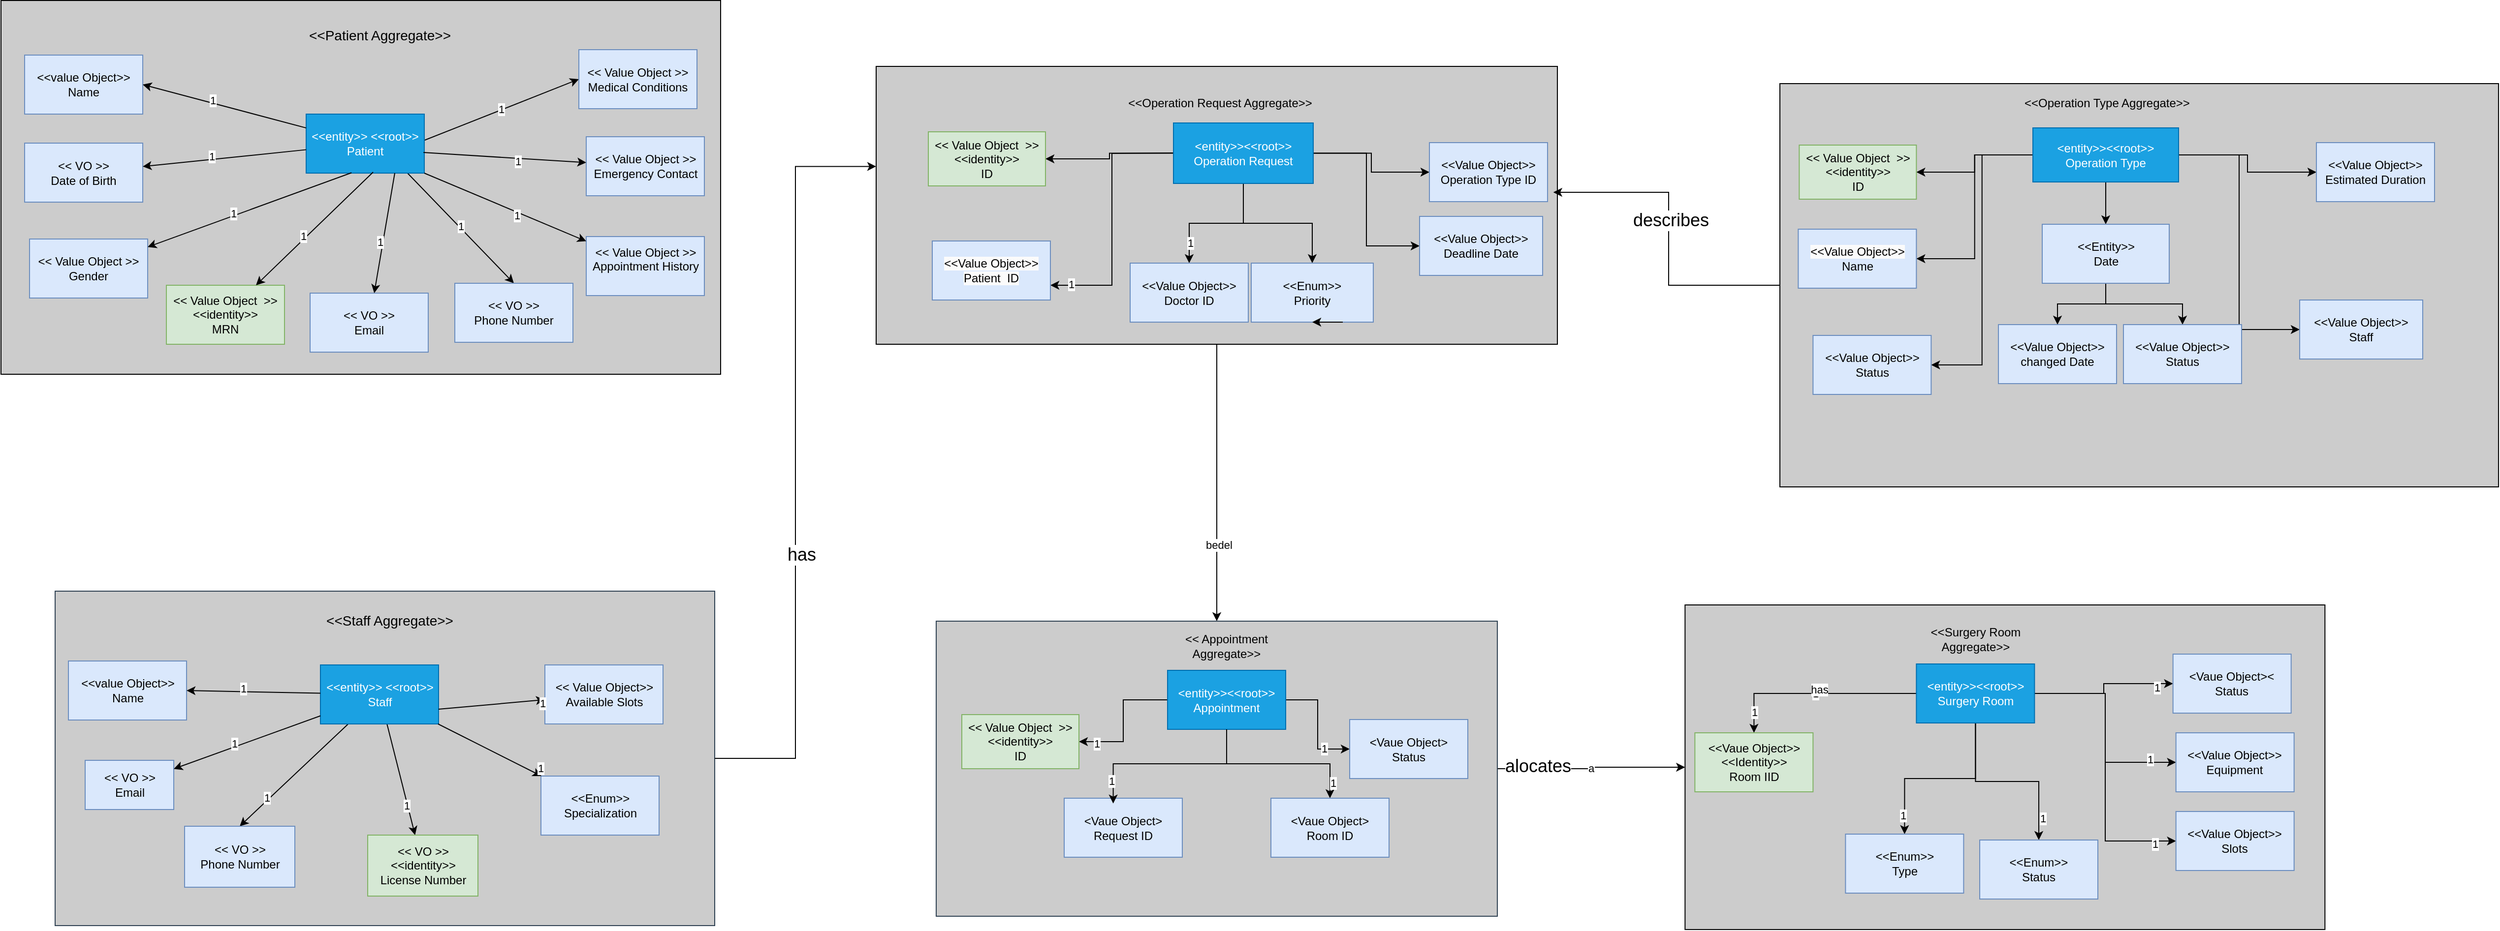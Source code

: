 <mxfile version="24.8.0">
  <diagram name="Página-1" id="xOOwRSGVkReeLcyrMZhF">
    <mxGraphModel dx="3153" dy="1118" grid="0" gridSize="10" guides="1" tooltips="1" connect="1" arrows="1" fold="1" page="0" pageScale="1" pageWidth="827" pageHeight="1169" math="0" shadow="0">
      <root>
        <mxCell id="0" />
        <mxCell id="1" parent="0" />
        <mxCell id="wN8F5GumB-J_dPQ6Fp5H-1" value="" style="rounded=0;whiteSpace=wrap;html=1;fillColor=#CCCCCC;" parent="1" vertex="1">
          <mxGeometry x="-824" y="-12.5" width="731" height="380" as="geometry" />
        </mxCell>
        <mxCell id="wN8F5GumB-J_dPQ6Fp5H-3" value="&lt;font style=&quot;font-size: 14px;&quot;&gt;&amp;lt;&amp;lt;Patient Aggregate&amp;gt;&amp;gt;&lt;/font&gt;" style="text;html=1;align=center;verticalAlign=middle;whiteSpace=wrap;rounded=0;" parent="1" vertex="1">
          <mxGeometry x="-524.5" y="3" width="170" height="40" as="geometry" />
        </mxCell>
        <mxCell id="7uiDFwIzhClPfmELk37a-361" style="edgeStyle=orthogonalEdgeStyle;rounded=0;orthogonalLoop=1;jettySize=auto;html=1;" parent="1" source="wN8F5GumB-J_dPQ6Fp5H-9" target="wN8F5GumB-J_dPQ6Fp5H-25" edge="1">
          <mxGeometry relative="1" as="geometry" />
        </mxCell>
        <mxCell id="7uiDFwIzhClPfmELk37a-362" value="bedel" style="edgeLabel;html=1;align=center;verticalAlign=middle;resizable=0;points=[];" parent="7uiDFwIzhClPfmELk37a-361" vertex="1" connectable="0">
          <mxGeometry x="0.438" y="2" relative="1" as="geometry">
            <mxPoint y="1" as="offset" />
          </mxGeometry>
        </mxCell>
        <mxCell id="wN8F5GumB-J_dPQ6Fp5H-9" value="" style="rounded=0;whiteSpace=wrap;html=1;fillColor=#CCCCCC;" parent="1" vertex="1">
          <mxGeometry x="65" y="54.5" width="692" height="282.5" as="geometry" />
        </mxCell>
        <mxCell id="wN8F5GumB-J_dPQ6Fp5H-10" value="&amp;lt;&amp;lt;Operation Request Aggregate&amp;gt;&amp;gt;" style="text;html=1;align=center;verticalAlign=middle;whiteSpace=wrap;rounded=0;" parent="1" vertex="1">
          <mxGeometry x="272" y="77" width="285" height="30" as="geometry" />
        </mxCell>
        <mxCell id="7uiDFwIzhClPfmELk37a-375" value="a" style="edgeStyle=orthogonalEdgeStyle;rounded=0;orthogonalLoop=1;jettySize=auto;html=1;" parent="1" source="wN8F5GumB-J_dPQ6Fp5H-25" target="7uiDFwIzhClPfmELk37a-207" edge="1">
          <mxGeometry relative="1" as="geometry" />
        </mxCell>
        <mxCell id="7uiDFwIzhClPfmELk37a-376" value="&lt;font style=&quot;font-size: 18px;&quot;&gt;alocates&lt;/font&gt;" style="edgeLabel;html=1;align=center;verticalAlign=middle;resizable=0;points=[];" parent="7uiDFwIzhClPfmELk37a-375" vertex="1" connectable="0">
          <mxGeometry x="-0.56" y="3" relative="1" as="geometry">
            <mxPoint x="-2" as="offset" />
          </mxGeometry>
        </mxCell>
        <mxCell id="wN8F5GumB-J_dPQ6Fp5H-25" value="" style="rounded=0;whiteSpace=wrap;html=1;fillColor=#CCCCCC;fontColor=#ffffff;strokeColor=#314354;" parent="1" vertex="1">
          <mxGeometry x="126" y="618.5" width="570" height="300" as="geometry" />
        </mxCell>
        <mxCell id="wN8F5GumB-J_dPQ6Fp5H-26" value="&amp;lt;&amp;lt; Appointment Aggregate&amp;gt;&amp;gt;" style="text;html=1;align=center;verticalAlign=middle;whiteSpace=wrap;rounded=0;" parent="1" vertex="1">
          <mxGeometry x="346" y="628.5" width="150" height="30" as="geometry" />
        </mxCell>
        <mxCell id="IDjlgX7JRH8aWyAQTHK2-2" style="rounded=0;orthogonalLoop=1;jettySize=auto;html=1;entryX=0;entryY=0.5;entryDx=0;entryDy=0;exitX=1.003;exitY=0.442;exitDx=0;exitDy=0;exitPerimeter=0;" parent="1" source="wN8F5GumB-J_dPQ6Fp5H-30" target="IDjlgX7JRH8aWyAQTHK2-1" edge="1">
          <mxGeometry relative="1" as="geometry" />
        </mxCell>
        <mxCell id="IDjlgX7JRH8aWyAQTHK2-7" value="1" style="edgeLabel;html=1;align=center;verticalAlign=middle;resizable=0;points=[];" parent="IDjlgX7JRH8aWyAQTHK2-2" vertex="1" connectable="0">
          <mxGeometry x="-0.008" y="1" relative="1" as="geometry">
            <mxPoint as="offset" />
          </mxGeometry>
        </mxCell>
        <mxCell id="IDjlgX7JRH8aWyAQTHK2-5" style="rounded=0;orthogonalLoop=1;jettySize=auto;html=1;entryX=0.5;entryY=0;entryDx=0;entryDy=0;exitX=0.846;exitY=0.975;exitDx=0;exitDy=0;exitPerimeter=0;" parent="1" source="wN8F5GumB-J_dPQ6Fp5H-30" target="IDjlgX7JRH8aWyAQTHK2-4" edge="1">
          <mxGeometry relative="1" as="geometry" />
        </mxCell>
        <mxCell id="IDjlgX7JRH8aWyAQTHK2-6" value="1" style="edgeLabel;html=1;align=center;verticalAlign=middle;resizable=0;points=[];" parent="IDjlgX7JRH8aWyAQTHK2-5" vertex="1" connectable="0">
          <mxGeometry x="-0.013" y="1" relative="1" as="geometry">
            <mxPoint as="offset" />
          </mxGeometry>
        </mxCell>
        <mxCell id="wN8F5GumB-J_dPQ6Fp5H-30" value="&amp;lt;&amp;lt;entity&amp;gt;&amp;gt; &amp;lt;&amp;lt;root&amp;gt;&amp;gt;&lt;div&gt;Patient&lt;/div&gt;" style="rounded=0;whiteSpace=wrap;html=1;fillColor=#1ba1e2;fontColor=#ffffff;strokeColor=#006EAF;" parent="1" vertex="1">
          <mxGeometry x="-514" y="103" width="120" height="60" as="geometry" />
        </mxCell>
        <mxCell id="wN8F5GumB-J_dPQ6Fp5H-37" value="&amp;lt;&amp;lt;value Object&amp;gt;&amp;gt;&lt;div&gt;Name&lt;br&gt;&lt;/div&gt;" style="rounded=0;whiteSpace=wrap;html=1;fillColor=#dae8fc;strokeColor=#6c8ebf;" parent="1" vertex="1">
          <mxGeometry x="-800" y="43" width="120" height="60" as="geometry" />
        </mxCell>
        <mxCell id="wN8F5GumB-J_dPQ6Fp5H-42" value="" style="endArrow=classic;html=1;rounded=0;entryX=1;entryY=0.5;entryDx=0;entryDy=0;" parent="1" source="wN8F5GumB-J_dPQ6Fp5H-30" target="wN8F5GumB-J_dPQ6Fp5H-37" edge="1">
          <mxGeometry width="50" height="50" relative="1" as="geometry">
            <mxPoint x="-479.5" y="207.5" as="sourcePoint" />
            <mxPoint x="-544.5" y="212.5" as="targetPoint" />
          </mxGeometry>
        </mxCell>
        <mxCell id="wN8F5GumB-J_dPQ6Fp5H-44" value="&lt;div&gt;1&lt;/div&gt;" style="edgeLabel;html=1;align=center;verticalAlign=middle;resizable=0;points=[];" parent="wN8F5GumB-J_dPQ6Fp5H-42" vertex="1" connectable="0">
          <mxGeometry x="0.158" y="-3" relative="1" as="geometry">
            <mxPoint as="offset" />
          </mxGeometry>
        </mxCell>
        <mxCell id="wN8F5GumB-J_dPQ6Fp5H-48" value="&amp;lt;&amp;lt; VO &amp;gt;&amp;gt;&lt;div&gt;Email&lt;/div&gt;" style="rounded=0;whiteSpace=wrap;html=1;fillColor=#dae8fc;strokeColor=#6c8ebf;" parent="1" vertex="1">
          <mxGeometry x="-510" y="285" width="120" height="60" as="geometry" />
        </mxCell>
        <mxCell id="wN8F5GumB-J_dPQ6Fp5H-49" value="" style="endArrow=classic;html=1;rounded=0;exitX=0.75;exitY=1;exitDx=0;exitDy=0;" parent="1" source="wN8F5GumB-J_dPQ6Fp5H-30" target="wN8F5GumB-J_dPQ6Fp5H-48" edge="1">
          <mxGeometry width="50" height="50" relative="1" as="geometry">
            <mxPoint x="-406.5" y="102.5" as="sourcePoint" />
            <mxPoint x="-364.5" y="202.5" as="targetPoint" />
          </mxGeometry>
        </mxCell>
        <mxCell id="wN8F5GumB-J_dPQ6Fp5H-50" value="1" style="edgeLabel;html=1;align=center;verticalAlign=middle;resizable=0;points=[];" parent="wN8F5GumB-J_dPQ6Fp5H-49" vertex="1" connectable="0">
          <mxGeometry x="0.158" y="-3" relative="1" as="geometry">
            <mxPoint as="offset" />
          </mxGeometry>
        </mxCell>
        <mxCell id="7uiDFwIzhClPfmELk37a-6" value="&amp;lt;&amp;lt; Value Object &amp;nbsp;&amp;gt;&amp;gt;&lt;div&gt;&amp;lt;&amp;lt;identity&amp;gt;&amp;gt;&lt;br&gt;&lt;div&gt;MRN&lt;/div&gt;&lt;/div&gt;" style="rounded=0;whiteSpace=wrap;html=1;fillColor=#d5e8d4;strokeColor=#82b366;" parent="1" vertex="1">
          <mxGeometry x="-656" y="277" width="120" height="60" as="geometry" />
        </mxCell>
        <mxCell id="7uiDFwIzhClPfmELk37a-7" value="" style="endArrow=classic;html=1;rounded=0;" parent="1" target="7uiDFwIzhClPfmELk37a-6" edge="1">
          <mxGeometry width="50" height="50" relative="1" as="geometry">
            <mxPoint x="-446" y="162" as="sourcePoint" />
            <mxPoint x="-237" y="212.5" as="targetPoint" />
          </mxGeometry>
        </mxCell>
        <mxCell id="7uiDFwIzhClPfmELk37a-8" value="1" style="edgeLabel;html=1;align=center;verticalAlign=middle;resizable=0;points=[];" parent="7uiDFwIzhClPfmELk37a-7" vertex="1" connectable="0">
          <mxGeometry x="0.158" y="-3" relative="1" as="geometry">
            <mxPoint as="offset" />
          </mxGeometry>
        </mxCell>
        <mxCell id="7uiDFwIzhClPfmELk37a-9" value="&amp;lt;&amp;lt; Value Object &amp;gt;&amp;gt;&lt;div&gt;Emergency Contact&lt;/div&gt;" style="rounded=0;whiteSpace=wrap;html=1;fillColor=#dae8fc;strokeColor=#6c8ebf;" parent="1" vertex="1">
          <mxGeometry x="-229.5" y="126" width="120" height="60" as="geometry" />
        </mxCell>
        <mxCell id="7uiDFwIzhClPfmELk37a-10" value="" style="endArrow=classic;html=1;rounded=0;exitX=0.993;exitY=0.651;exitDx=0;exitDy=0;exitPerimeter=0;" parent="1" source="wN8F5GumB-J_dPQ6Fp5H-30" target="7uiDFwIzhClPfmELk37a-9" edge="1">
          <mxGeometry width="50" height="50" relative="1" as="geometry">
            <mxPoint x="-163.5" y="112.5" as="sourcePoint" />
            <mxPoint x="-88.5" y="182.5" as="targetPoint" />
          </mxGeometry>
        </mxCell>
        <mxCell id="7uiDFwIzhClPfmELk37a-11" value="1" style="edgeLabel;html=1;align=center;verticalAlign=middle;resizable=0;points=[];" parent="7uiDFwIzhClPfmELk37a-10" vertex="1" connectable="0">
          <mxGeometry x="0.158" y="-3" relative="1" as="geometry">
            <mxPoint as="offset" />
          </mxGeometry>
        </mxCell>
        <mxCell id="7uiDFwIzhClPfmELk37a-13" value="&amp;lt;&amp;lt; Value Object &amp;gt;&amp;gt;&lt;div&gt;Appointment History&lt;/div&gt;&lt;div&gt;&lt;br&gt;&lt;/div&gt;" style="rounded=0;whiteSpace=wrap;html=1;fillColor=#dae8fc;strokeColor=#6c8ebf;" parent="1" vertex="1">
          <mxGeometry x="-229.5" y="227.5" width="120" height="60" as="geometry" />
        </mxCell>
        <mxCell id="7uiDFwIzhClPfmELk37a-14" value="" style="endArrow=classic;html=1;rounded=0;exitX=1;exitY=1;exitDx=0;exitDy=0;" parent="1" source="wN8F5GumB-J_dPQ6Fp5H-30" target="7uiDFwIzhClPfmELk37a-13" edge="1">
          <mxGeometry width="50" height="50" relative="1" as="geometry">
            <mxPoint x="-409.5" y="162.5" as="sourcePoint" />
            <mxPoint x="-334.5" y="232.5" as="targetPoint" />
          </mxGeometry>
        </mxCell>
        <mxCell id="7uiDFwIzhClPfmELk37a-15" value="1" style="edgeLabel;html=1;align=center;verticalAlign=middle;resizable=0;points=[];" parent="7uiDFwIzhClPfmELk37a-14" vertex="1" connectable="0">
          <mxGeometry x="0.158" y="-3" relative="1" as="geometry">
            <mxPoint as="offset" />
          </mxGeometry>
        </mxCell>
        <mxCell id="7uiDFwIzhClPfmELk37a-16" value="&amp;lt;&amp;lt; VO &amp;gt;&amp;gt;&lt;div&gt;Date of Birth&lt;/div&gt;" style="rounded=0;whiteSpace=wrap;html=1;fillColor=#dae8fc;strokeColor=#6c8ebf;" parent="1" vertex="1">
          <mxGeometry x="-800" y="132.5" width="120" height="60" as="geometry" />
        </mxCell>
        <mxCell id="7uiDFwIzhClPfmELk37a-17" value="" style="endArrow=classic;html=1;rounded=0;" parent="1" source="wN8F5GumB-J_dPQ6Fp5H-30" target="7uiDFwIzhClPfmELk37a-16" edge="1">
          <mxGeometry width="50" height="50" relative="1" as="geometry">
            <mxPoint x="-399.5" y="172.5" as="sourcePoint" />
            <mxPoint x="-324.5" y="242.5" as="targetPoint" />
          </mxGeometry>
        </mxCell>
        <mxCell id="7uiDFwIzhClPfmELk37a-18" value="&lt;div&gt;1&lt;/div&gt;" style="edgeLabel;html=1;align=center;verticalAlign=middle;resizable=0;points=[];" parent="7uiDFwIzhClPfmELk37a-17" vertex="1" connectable="0">
          <mxGeometry x="0.158" y="-3" relative="1" as="geometry">
            <mxPoint as="offset" />
          </mxGeometry>
        </mxCell>
        <mxCell id="7uiDFwIzhClPfmELk37a-19" value="&amp;lt;&amp;lt; Value Object &amp;gt;&amp;gt;&lt;div&gt;Gender&lt;/div&gt;" style="rounded=0;whiteSpace=wrap;html=1;fillColor=#dae8fc;strokeColor=#6c8ebf;" parent="1" vertex="1">
          <mxGeometry x="-795" y="230" width="120" height="60" as="geometry" />
        </mxCell>
        <mxCell id="7uiDFwIzhClPfmELk37a-20" value="" style="endArrow=classic;html=1;rounded=0;exitX=0.384;exitY=0.994;exitDx=0;exitDy=0;exitPerimeter=0;" parent="1" source="wN8F5GumB-J_dPQ6Fp5H-30" target="7uiDFwIzhClPfmELk37a-19" edge="1">
          <mxGeometry width="50" height="50" relative="1" as="geometry">
            <mxPoint x="-389.5" y="182.5" as="sourcePoint" />
            <mxPoint x="-314.5" y="252.5" as="targetPoint" />
          </mxGeometry>
        </mxCell>
        <mxCell id="7uiDFwIzhClPfmELk37a-21" value="1" style="edgeLabel;html=1;align=center;verticalAlign=middle;resizable=0;points=[];" parent="7uiDFwIzhClPfmELk37a-20" vertex="1" connectable="0">
          <mxGeometry x="0.158" y="-3" relative="1" as="geometry">
            <mxPoint as="offset" />
          </mxGeometry>
        </mxCell>
        <mxCell id="7uiDFwIzhClPfmELk37a-151" value="" style="rounded=0;whiteSpace=wrap;html=1;fillColor=#CCCCCC;fontColor=#ffffff;strokeColor=#314354;" parent="1" vertex="1">
          <mxGeometry x="-769" y="588" width="670" height="340" as="geometry" />
        </mxCell>
        <mxCell id="7uiDFwIzhClPfmELk37a-152" value="&lt;font style=&quot;font-size: 14px;&quot;&gt;&amp;lt;&amp;lt;Staff Aggregate&amp;gt;&amp;gt;&lt;/font&gt;" style="text;html=1;align=center;verticalAlign=middle;whiteSpace=wrap;rounded=0;" parent="1" vertex="1">
          <mxGeometry x="-514" y="598" width="170" height="40" as="geometry" />
        </mxCell>
        <mxCell id="IDjlgX7JRH8aWyAQTHK2-10" style="rounded=0;orthogonalLoop=1;jettySize=auto;html=1;entryX=0.5;entryY=0;entryDx=0;entryDy=0;" parent="1" source="7uiDFwIzhClPfmELk37a-153" target="IDjlgX7JRH8aWyAQTHK2-9" edge="1">
          <mxGeometry relative="1" as="geometry" />
        </mxCell>
        <mxCell id="IDjlgX7JRH8aWyAQTHK2-13" value="1" style="edgeLabel;html=1;align=center;verticalAlign=middle;resizable=0;points=[];" parent="IDjlgX7JRH8aWyAQTHK2-10" vertex="1" connectable="0">
          <mxGeometry x="-0.189" y="1" relative="1" as="geometry">
            <mxPoint x="-39" y="32" as="offset" />
          </mxGeometry>
        </mxCell>
        <mxCell id="IDjlgX7JRH8aWyAQTHK2-15" style="rounded=0;orthogonalLoop=1;jettySize=auto;html=1;" parent="1" source="7uiDFwIzhClPfmELk37a-153" target="IDjlgX7JRH8aWyAQTHK2-11" edge="1">
          <mxGeometry relative="1" as="geometry" />
        </mxCell>
        <mxCell id="IDjlgX7JRH8aWyAQTHK2-16" value="1" style="edgeLabel;html=1;align=center;verticalAlign=middle;resizable=0;points=[];" parent="IDjlgX7JRH8aWyAQTHK2-15" vertex="1" connectable="0">
          <mxGeometry x="-0.122" y="-1" relative="1" as="geometry">
            <mxPoint x="8" y="33" as="offset" />
          </mxGeometry>
        </mxCell>
        <mxCell id="7uiDFwIzhClPfmELk37a-153" value="&amp;lt;&amp;lt;entity&amp;gt;&amp;gt; &amp;lt;&amp;lt;root&amp;gt;&amp;gt;&lt;div&gt;Staff&lt;/div&gt;" style="rounded=0;whiteSpace=wrap;html=1;fillColor=#1ba1e2;fontColor=#ffffff;strokeColor=#006EAF;" parent="1" vertex="1">
          <mxGeometry x="-499.5" y="663" width="120" height="60" as="geometry" />
        </mxCell>
        <mxCell id="7uiDFwIzhClPfmELk37a-156" value="&amp;lt;&amp;lt;value Object&amp;gt;&amp;gt;&lt;div&gt;Name&lt;/div&gt;" style="rounded=0;whiteSpace=wrap;html=1;fillColor=#dae8fc;strokeColor=#6c8ebf;" parent="1" vertex="1">
          <mxGeometry x="-755.5" y="659" width="120" height="60" as="geometry" />
        </mxCell>
        <mxCell id="7uiDFwIzhClPfmELk37a-160" value="" style="endArrow=classic;html=1;rounded=0;entryX=1;entryY=0.5;entryDx=0;entryDy=0;" parent="1" source="7uiDFwIzhClPfmELk37a-153" target="7uiDFwIzhClPfmELk37a-156" edge="1">
          <mxGeometry width="50" height="50" relative="1" as="geometry">
            <mxPoint x="-524" y="818" as="sourcePoint" />
            <mxPoint x="-589" y="823" as="targetPoint" />
          </mxGeometry>
        </mxCell>
        <mxCell id="7uiDFwIzhClPfmELk37a-161" value="1" style="edgeLabel;html=1;align=center;verticalAlign=middle;resizable=0;points=[];" parent="7uiDFwIzhClPfmELk37a-160" vertex="1" connectable="0">
          <mxGeometry x="0.158" y="-3" relative="1" as="geometry">
            <mxPoint as="offset" />
          </mxGeometry>
        </mxCell>
        <mxCell id="7uiDFwIzhClPfmELk37a-169" value="&amp;lt;&amp;lt; Value Object&amp;gt;&amp;gt;&lt;div&gt;Available Slots&lt;/div&gt;" style="rounded=0;whiteSpace=wrap;html=1;fillColor=#dae8fc;strokeColor=#6c8ebf;" parent="1" vertex="1">
          <mxGeometry x="-271.5" y="663" width="120" height="60" as="geometry" />
        </mxCell>
        <mxCell id="7uiDFwIzhClPfmELk37a-170" value="" style="endArrow=classic;html=1;rounded=0;exitX=1;exitY=0.75;exitDx=0;exitDy=0;" parent="1" source="7uiDFwIzhClPfmELk37a-153" target="7uiDFwIzhClPfmELk37a-169" edge="1">
          <mxGeometry width="50" height="50" relative="1" as="geometry">
            <mxPoint x="-208" y="723" as="sourcePoint" />
            <mxPoint x="-133" y="793" as="targetPoint" />
          </mxGeometry>
        </mxCell>
        <mxCell id="7uiDFwIzhClPfmELk37a-171" value="1" style="edgeLabel;html=1;align=center;verticalAlign=middle;resizable=0;points=[];" parent="7uiDFwIzhClPfmELk37a-170" vertex="1" connectable="0">
          <mxGeometry x="0.158" y="-3" relative="1" as="geometry">
            <mxPoint x="42" y="-4" as="offset" />
          </mxGeometry>
        </mxCell>
        <mxCell id="7uiDFwIzhClPfmELk37a-175" value="&amp;lt;&amp;lt;Enum&amp;gt;&amp;gt;&lt;div&gt;Specialization&lt;/div&gt;" style="rounded=0;whiteSpace=wrap;html=1;fillColor=#dae8fc;strokeColor=#6c8ebf;" parent="1" vertex="1">
          <mxGeometry x="-275.5" y="776" width="120" height="60" as="geometry" />
        </mxCell>
        <mxCell id="7uiDFwIzhClPfmELk37a-176" value="" style="endArrow=classic;html=1;rounded=0;" parent="1" source="7uiDFwIzhClPfmELk37a-153" target="7uiDFwIzhClPfmELk37a-175" edge="1">
          <mxGeometry width="50" height="50" relative="1" as="geometry">
            <mxPoint x="-444" y="783" as="sourcePoint" />
            <mxPoint x="-369" y="853" as="targetPoint" />
          </mxGeometry>
        </mxCell>
        <mxCell id="7uiDFwIzhClPfmELk37a-177" value="1" style="edgeLabel;html=1;align=center;verticalAlign=middle;resizable=0;points=[];" parent="7uiDFwIzhClPfmELk37a-176" vertex="1" connectable="0">
          <mxGeometry x="0.158" y="-3" relative="1" as="geometry">
            <mxPoint x="44" y="11" as="offset" />
          </mxGeometry>
        </mxCell>
        <mxCell id="7uiDFwIzhClPfmELk37a-183" value="&amp;lt;&amp;lt; VO &amp;gt;&amp;gt;&lt;div&gt;Email&lt;/div&gt;" style="rounded=0;whiteSpace=wrap;html=1;fillColor=#dae8fc;strokeColor=#6c8ebf;" parent="1" vertex="1">
          <mxGeometry x="-738.5" y="760" width="90" height="50" as="geometry" />
        </mxCell>
        <mxCell id="7uiDFwIzhClPfmELk37a-184" value="" style="endArrow=classic;html=1;rounded=0;" parent="1" source="7uiDFwIzhClPfmELk37a-153" target="7uiDFwIzhClPfmELk37a-183" edge="1">
          <mxGeometry width="50" height="50" relative="1" as="geometry">
            <mxPoint x="-474" y="753" as="sourcePoint" />
            <mxPoint x="-454" y="823" as="targetPoint" />
          </mxGeometry>
        </mxCell>
        <mxCell id="7uiDFwIzhClPfmELk37a-185" value="&lt;div&gt;1&lt;/div&gt;" style="edgeLabel;html=1;align=center;verticalAlign=middle;resizable=0;points=[];" parent="7uiDFwIzhClPfmELk37a-184" vertex="1" connectable="0">
          <mxGeometry x="0.158" y="-3" relative="1" as="geometry">
            <mxPoint as="offset" />
          </mxGeometry>
        </mxCell>
        <mxCell id="7uiDFwIzhClPfmELk37a-195" value="" style="edgeStyle=orthogonalEdgeStyle;rounded=0;orthogonalLoop=1;jettySize=auto;html=1;" parent="1" source="7uiDFwIzhClPfmELk37a-193" target="5ROws5O89DFeycfOBksJ-9" edge="1">
          <mxGeometry relative="1" as="geometry">
            <mxPoint x="256.0" y="748.447" as="targetPoint" />
          </mxGeometry>
        </mxCell>
        <mxCell id="5ROws5O89DFeycfOBksJ-4" value="1" style="edgeLabel;html=1;align=center;verticalAlign=middle;resizable=0;points=[];" vertex="1" connectable="0" parent="7uiDFwIzhClPfmELk37a-195">
          <mxGeometry x="0.729" y="2" relative="1" as="geometry">
            <mxPoint as="offset" />
          </mxGeometry>
        </mxCell>
        <mxCell id="7uiDFwIzhClPfmELk37a-199" value="" style="edgeStyle=orthogonalEdgeStyle;rounded=0;orthogonalLoop=1;jettySize=auto;html=1;" parent="1" source="7uiDFwIzhClPfmELk37a-193" target="7uiDFwIzhClPfmELk37a-201" edge="1">
          <mxGeometry relative="1" as="geometry" />
        </mxCell>
        <mxCell id="5ROws5O89DFeycfOBksJ-5" value="1" style="edgeLabel;html=1;align=center;verticalAlign=middle;resizable=0;points=[];" vertex="1" connectable="0" parent="7uiDFwIzhClPfmELk37a-199">
          <mxGeometry x="0.817" y="3" relative="1" as="geometry">
            <mxPoint as="offset" />
          </mxGeometry>
        </mxCell>
        <mxCell id="7uiDFwIzhClPfmELk37a-204" value="" style="edgeStyle=orthogonalEdgeStyle;rounded=0;orthogonalLoop=1;jettySize=auto;html=1;" parent="1" source="7uiDFwIzhClPfmELk37a-193" target="7uiDFwIzhClPfmELk37a-203" edge="1">
          <mxGeometry x="0.009" relative="1" as="geometry">
            <mxPoint as="offset" />
          </mxGeometry>
        </mxCell>
        <mxCell id="5ROws5O89DFeycfOBksJ-6" value="1" style="edgeLabel;html=1;align=center;verticalAlign=middle;resizable=0;points=[];" vertex="1" connectable="0" parent="7uiDFwIzhClPfmELk37a-204">
          <mxGeometry x="0.548" y="1" relative="1" as="geometry">
            <mxPoint as="offset" />
          </mxGeometry>
        </mxCell>
        <mxCell id="7uiDFwIzhClPfmELk37a-193" value="&amp;lt;entity&amp;gt;&amp;gt;&amp;lt;&amp;lt;root&amp;gt;&amp;gt;&lt;div&gt;Appointment&lt;/div&gt;" style="rounded=0;whiteSpace=wrap;html=1;fillColor=#1ba1e2;fontColor=#ffffff;strokeColor=#006EAF;" parent="1" vertex="1">
          <mxGeometry x="361" y="668.5" width="120" height="60" as="geometry" />
        </mxCell>
        <mxCell id="7uiDFwIzhClPfmELk37a-198" value="&amp;lt;Vaue Object&amp;gt;&lt;div&gt;Request ID&lt;/div&gt;" style="rounded=0;whiteSpace=wrap;html=1;fillColor=#dae8fc;strokeColor=#6c8ebf;" parent="1" vertex="1">
          <mxGeometry x="256" y="798.5" width="120" height="60" as="geometry" />
        </mxCell>
        <mxCell id="7uiDFwIzhClPfmELk37a-201" value="&amp;lt;Vaue Object&amp;gt;&lt;div&gt;Room ID&lt;/div&gt;" style="rounded=0;whiteSpace=wrap;html=1;fillColor=#dae8fc;strokeColor=#6c8ebf;" parent="1" vertex="1">
          <mxGeometry x="466" y="798.5" width="120" height="60" as="geometry" />
        </mxCell>
        <mxCell id="7uiDFwIzhClPfmELk37a-202" value="" style="edgeStyle=orthogonalEdgeStyle;rounded=0;orthogonalLoop=1;jettySize=auto;html=1;entryX=0.415;entryY=0.09;entryDx=0;entryDy=0;entryPerimeter=0;" parent="1" source="7uiDFwIzhClPfmELk37a-193" target="7uiDFwIzhClPfmELk37a-198" edge="1">
          <mxGeometry relative="1" as="geometry">
            <mxPoint x="416" y="738.5" as="sourcePoint" />
            <mxPoint x="506" y="808.5" as="targetPoint" />
          </mxGeometry>
        </mxCell>
        <mxCell id="5ROws5O89DFeycfOBksJ-3" value="1" style="edgeLabel;html=1;align=center;verticalAlign=middle;resizable=0;points=[];" vertex="1" connectable="0" parent="7uiDFwIzhClPfmELk37a-202">
          <mxGeometry x="0.754" y="-2" relative="1" as="geometry">
            <mxPoint as="offset" />
          </mxGeometry>
        </mxCell>
        <mxCell id="7uiDFwIzhClPfmELk37a-203" value="&amp;lt;Vaue Object&amp;gt;&lt;br&gt;&lt;div&gt;Status&lt;/div&gt;" style="whiteSpace=wrap;html=1;rounded=0;fillColor=#dae8fc;strokeColor=#6c8ebf;" parent="1" vertex="1">
          <mxGeometry x="546" y="718.5" width="120" height="60" as="geometry" />
        </mxCell>
        <mxCell id="7uiDFwIzhClPfmELk37a-207" value="" style="rounded=0;whiteSpace=wrap;html=1;fillColor=#CCCCCC;" parent="1" vertex="1">
          <mxGeometry x="886.67" y="602" width="650" height="330" as="geometry" />
        </mxCell>
        <mxCell id="7uiDFwIzhClPfmELk37a-208" value="&amp;lt;&amp;lt;Surgery Room Aggregate&amp;gt;&amp;gt;" style="text;html=1;align=center;verticalAlign=middle;whiteSpace=wrap;rounded=0;" parent="1" vertex="1">
          <mxGeometry x="1106.67" y="622" width="150" height="30" as="geometry" />
        </mxCell>
        <mxCell id="7uiDFwIzhClPfmELk37a-209" value="1" style="edgeStyle=orthogonalEdgeStyle;rounded=0;orthogonalLoop=1;jettySize=auto;html=1;" parent="1" source="7uiDFwIzhClPfmELk37a-213" target="7uiDFwIzhClPfmELk37a-214" edge="1">
          <mxGeometry relative="1" as="geometry" />
        </mxCell>
        <mxCell id="7uiDFwIzhClPfmELk37a-210" value="has" style="edgeLabel;html=1;align=center;verticalAlign=middle;resizable=0;points=[];" parent="7uiDFwIzhClPfmELk37a-209" vertex="1" connectable="0">
          <mxGeometry x="-0.041" y="-4" relative="1" as="geometry">
            <mxPoint as="offset" />
          </mxGeometry>
        </mxCell>
        <mxCell id="5ROws5O89DFeycfOBksJ-32" value="1" style="edgeLabel;html=1;align=center;verticalAlign=middle;resizable=0;points=[];" vertex="1" connectable="0" parent="7uiDFwIzhClPfmELk37a-209">
          <mxGeometry x="0.793" relative="1" as="geometry">
            <mxPoint as="offset" />
          </mxGeometry>
        </mxCell>
        <mxCell id="5ROws5O89DFeycfOBksJ-17" style="edgeStyle=orthogonalEdgeStyle;rounded=0;orthogonalLoop=1;jettySize=auto;html=1;entryX=0;entryY=0.5;entryDx=0;entryDy=0;" edge="1" parent="1" source="7uiDFwIzhClPfmELk37a-213" target="7uiDFwIzhClPfmELk37a-232">
          <mxGeometry relative="1" as="geometry" />
        </mxCell>
        <mxCell id="5ROws5O89DFeycfOBksJ-27" value="1" style="edgeLabel;html=1;align=center;verticalAlign=middle;resizable=0;points=[];" vertex="1" connectable="0" parent="5ROws5O89DFeycfOBksJ-17">
          <mxGeometry x="0.755" y="3" relative="1" as="geometry">
            <mxPoint as="offset" />
          </mxGeometry>
        </mxCell>
        <mxCell id="5ROws5O89DFeycfOBksJ-18" style="edgeStyle=orthogonalEdgeStyle;rounded=0;orthogonalLoop=1;jettySize=auto;html=1;entryX=0;entryY=0.5;entryDx=0;entryDy=0;" edge="1" parent="1" source="7uiDFwIzhClPfmELk37a-213" target="7uiDFwIzhClPfmELk37a-236">
          <mxGeometry relative="1" as="geometry" />
        </mxCell>
        <mxCell id="5ROws5O89DFeycfOBksJ-31" value="1" style="edgeLabel;html=1;align=center;verticalAlign=middle;resizable=0;points=[];" vertex="1" connectable="0" parent="5ROws5O89DFeycfOBksJ-18">
          <mxGeometry x="0.854" y="-3" relative="1" as="geometry">
            <mxPoint as="offset" />
          </mxGeometry>
        </mxCell>
        <mxCell id="5ROws5O89DFeycfOBksJ-19" style="edgeStyle=orthogonalEdgeStyle;rounded=0;orthogonalLoop=1;jettySize=auto;html=1;" edge="1" parent="1" source="7uiDFwIzhClPfmELk37a-213" target="7uiDFwIzhClPfmELk37a-216">
          <mxGeometry relative="1" as="geometry" />
        </mxCell>
        <mxCell id="5ROws5O89DFeycfOBksJ-26" value="1" style="edgeLabel;html=1;align=center;verticalAlign=middle;resizable=0;points=[];" vertex="1" connectable="0" parent="5ROws5O89DFeycfOBksJ-19">
          <mxGeometry x="0.764" y="4" relative="1" as="geometry">
            <mxPoint as="offset" />
          </mxGeometry>
        </mxCell>
        <mxCell id="5ROws5O89DFeycfOBksJ-20" style="edgeStyle=orthogonalEdgeStyle;rounded=0;orthogonalLoop=1;jettySize=auto;html=1;entryX=0.5;entryY=0;entryDx=0;entryDy=0;" edge="1" parent="1" source="7uiDFwIzhClPfmELk37a-213" target="7uiDFwIzhClPfmELk37a-215">
          <mxGeometry relative="1" as="geometry" />
        </mxCell>
        <mxCell id="5ROws5O89DFeycfOBksJ-25" value="1" style="edgeLabel;html=1;align=center;verticalAlign=middle;resizable=0;points=[];" vertex="1" connectable="0" parent="5ROws5O89DFeycfOBksJ-20">
          <mxGeometry x="0.789" y="-2" relative="1" as="geometry">
            <mxPoint as="offset" />
          </mxGeometry>
        </mxCell>
        <mxCell id="5ROws5O89DFeycfOBksJ-29" style="edgeStyle=orthogonalEdgeStyle;rounded=0;orthogonalLoop=1;jettySize=auto;html=1;" edge="1" parent="1" source="7uiDFwIzhClPfmELk37a-213" target="7uiDFwIzhClPfmELk37a-218">
          <mxGeometry relative="1" as="geometry" />
        </mxCell>
        <mxCell id="5ROws5O89DFeycfOBksJ-30" value="1" style="edgeLabel;html=1;align=center;verticalAlign=middle;resizable=0;points=[];" vertex="1" connectable="0" parent="5ROws5O89DFeycfOBksJ-29">
          <mxGeometry x="0.786" y="-4" relative="1" as="geometry">
            <mxPoint as="offset" />
          </mxGeometry>
        </mxCell>
        <mxCell id="7uiDFwIzhClPfmELk37a-213" value="&amp;lt;entity&amp;gt;&amp;gt;&amp;lt;&amp;lt;root&amp;gt;&amp;gt;&lt;div&gt;Surgery Room&lt;/div&gt;" style="rounded=0;whiteSpace=wrap;html=1;fillColor=#1ba1e2;fontColor=#ffffff;strokeColor=#006EAF;" parent="1" vertex="1">
          <mxGeometry x="1121.67" y="662" width="120" height="60" as="geometry" />
        </mxCell>
        <mxCell id="7uiDFwIzhClPfmELk37a-214" value="&amp;lt;&amp;lt;Vaue Object&amp;gt;&amp;gt;&lt;div&gt;&amp;lt;&amp;lt;Identity&amp;gt;&amp;gt;&lt;br&gt;&lt;div&gt;Room IID&lt;/div&gt;&lt;/div&gt;" style="rounded=0;whiteSpace=wrap;html=1;fillColor=#d5e8d4;strokeColor=#82b366;" parent="1" vertex="1">
          <mxGeometry x="896.67" y="732" width="120" height="60" as="geometry" />
        </mxCell>
        <mxCell id="7uiDFwIzhClPfmELk37a-215" value="&amp;lt;&amp;lt;E&lt;span style=&quot;white-space: pre;&quot;&gt;num&lt;/span&gt;&amp;gt;&amp;gt;&lt;div&gt;Type&lt;/div&gt;" style="rounded=0;whiteSpace=wrap;html=1;fillColor=#dae8fc;strokeColor=#6c8ebf;" parent="1" vertex="1">
          <mxGeometry x="1049.67" y="835" width="120" height="60" as="geometry" />
        </mxCell>
        <mxCell id="7uiDFwIzhClPfmELk37a-216" value="&amp;lt;&amp;lt;Enum&amp;gt;&amp;gt;&lt;div&gt;Status&lt;/div&gt;" style="rounded=0;whiteSpace=wrap;html=1;fillColor=#dae8fc;strokeColor=#6c8ebf;" parent="1" vertex="1">
          <mxGeometry x="1186" y="841" width="120" height="60" as="geometry" />
        </mxCell>
        <mxCell id="7uiDFwIzhClPfmELk37a-218" value="&amp;lt;Vaue Object&amp;gt;&amp;lt;&lt;br&gt;&lt;div&gt;Status&lt;/div&gt;" style="whiteSpace=wrap;html=1;rounded=0;fillColor=#dae8fc;strokeColor=#6c8ebf;" parent="1" vertex="1">
          <mxGeometry x="1382.34" y="652" width="120" height="60" as="geometry" />
        </mxCell>
        <mxCell id="7uiDFwIzhClPfmELk37a-232" value="&amp;lt;&amp;lt;Value Object&amp;gt;&amp;gt;&lt;div&gt;Equipment&lt;/div&gt;" style="rounded=0;whiteSpace=wrap;html=1;fillColor=#dae8fc;strokeColor=#6c8ebf;" parent="1" vertex="1">
          <mxGeometry x="1385.34" y="732" width="120" height="60" as="geometry" />
        </mxCell>
        <mxCell id="7uiDFwIzhClPfmELk37a-236" value="&amp;lt;&amp;lt;Value Object&amp;gt;&amp;gt;&lt;div&gt;Slots&lt;/div&gt;" style="rounded=0;whiteSpace=wrap;html=1;fillColor=#dae8fc;strokeColor=#6c8ebf;" parent="1" vertex="1">
          <mxGeometry x="1385.34" y="812" width="120" height="60" as="geometry" />
        </mxCell>
        <mxCell id="7uiDFwIzhClPfmELk37a-252" value="" style="edgeStyle=orthogonalEdgeStyle;rounded=0;orthogonalLoop=1;jettySize=auto;html=1;" parent="1" source="7uiDFwIzhClPfmELk37a-249" target="7uiDFwIzhClPfmELk37a-251" edge="1">
          <mxGeometry relative="1" as="geometry" />
        </mxCell>
        <mxCell id="7uiDFwIzhClPfmELk37a-255" value="" style="edgeStyle=orthogonalEdgeStyle;rounded=0;orthogonalLoop=1;jettySize=auto;html=1;" parent="1" source="7uiDFwIzhClPfmELk37a-249" target="7uiDFwIzhClPfmELk37a-254" edge="1">
          <mxGeometry relative="1" as="geometry" />
        </mxCell>
        <mxCell id="5ROws5O89DFeycfOBksJ-7" value="1" style="edgeLabel;html=1;align=center;verticalAlign=middle;resizable=0;points=[];" vertex="1" connectable="0" parent="7uiDFwIzhClPfmELk37a-255">
          <mxGeometry x="0.673" y="1" relative="1" as="geometry">
            <mxPoint y="1" as="offset" />
          </mxGeometry>
        </mxCell>
        <mxCell id="7uiDFwIzhClPfmELk37a-258" value="" style="edgeStyle=orthogonalEdgeStyle;rounded=0;orthogonalLoop=1;jettySize=auto;html=1;" parent="1" source="7uiDFwIzhClPfmELk37a-249" target="5ROws5O89DFeycfOBksJ-43" edge="1">
          <mxGeometry relative="1" as="geometry" />
        </mxCell>
        <mxCell id="7uiDFwIzhClPfmELk37a-264" style="edgeStyle=orthogonalEdgeStyle;rounded=0;orthogonalLoop=1;jettySize=auto;html=1;entryX=1;entryY=0.75;entryDx=0;entryDy=0;" parent="1" target="7uiDFwIzhClPfmELk37a-259" edge="1">
          <mxGeometry relative="1" as="geometry">
            <mxPoint x="367" y="142.5" as="sourcePoint" />
          </mxGeometry>
        </mxCell>
        <mxCell id="5ROws5O89DFeycfOBksJ-8" value="1" style="edgeLabel;html=1;align=center;verticalAlign=middle;resizable=0;points=[];" vertex="1" connectable="0" parent="7uiDFwIzhClPfmELk37a-264">
          <mxGeometry x="0.839" y="-1" relative="1" as="geometry">
            <mxPoint as="offset" />
          </mxGeometry>
        </mxCell>
        <mxCell id="7uiDFwIzhClPfmELk37a-271" style="edgeStyle=orthogonalEdgeStyle;rounded=0;orthogonalLoop=1;jettySize=auto;html=1;" parent="1" source="7uiDFwIzhClPfmELk37a-249" target="7uiDFwIzhClPfmELk37a-266" edge="1">
          <mxGeometry relative="1" as="geometry" />
        </mxCell>
        <mxCell id="7uiDFwIzhClPfmELk37a-275" style="edgeStyle=orthogonalEdgeStyle;rounded=0;orthogonalLoop=1;jettySize=auto;html=1;entryX=0;entryY=0.5;entryDx=0;entryDy=0;" parent="1" source="7uiDFwIzhClPfmELk37a-249" target="7uiDFwIzhClPfmELk37a-265" edge="1">
          <mxGeometry relative="1" as="geometry" />
        </mxCell>
        <mxCell id="7uiDFwIzhClPfmELk37a-249" value="&amp;lt;entity&amp;gt;&amp;gt;&amp;lt;&amp;lt;root&amp;gt;&amp;gt;&lt;div&gt;Operation Request&lt;/div&gt;" style="rounded=0;whiteSpace=wrap;html=1;fillColor=#1ba1e2;strokeColor=#006EAF;fontColor=#ffffff;" parent="1" vertex="1">
          <mxGeometry x="367" y="112" width="142" height="61.5" as="geometry" />
        </mxCell>
        <mxCell id="7uiDFwIzhClPfmELk37a-251" value="&amp;lt;&amp;lt;Value Object&amp;gt;&amp;gt;&lt;div&gt;Operation Type ID&lt;/div&gt;" style="rounded=0;whiteSpace=wrap;html=1;fillColor=#dae8fc;strokeColor=#6c8ebf;" parent="1" vertex="1">
          <mxGeometry x="627" y="132" width="120" height="60" as="geometry" />
        </mxCell>
        <mxCell id="7uiDFwIzhClPfmELk37a-253" style="edgeStyle=orthogonalEdgeStyle;rounded=0;orthogonalLoop=1;jettySize=auto;html=1;exitX=0.5;exitY=1;exitDx=0;exitDy=0;" parent="1" source="7uiDFwIzhClPfmELk37a-249" target="7uiDFwIzhClPfmELk37a-249" edge="1">
          <mxGeometry relative="1" as="geometry" />
        </mxCell>
        <mxCell id="7uiDFwIzhClPfmELk37a-254" value="&amp;lt;&amp;lt;Value Object&amp;gt;&amp;gt;&lt;div&gt;Doctor ID&lt;/div&gt;" style="rounded=0;whiteSpace=wrap;html=1;fillColor=#dae8fc;strokeColor=#6c8ebf;" parent="1" vertex="1">
          <mxGeometry x="323" y="254.5" width="120" height="60" as="geometry" />
        </mxCell>
        <mxCell id="7uiDFwIzhClPfmELk37a-259" value="&lt;span style=&quot;caret-color: rgb(0, 0, 0); color: rgb(0, 0, 0); font-family: Helvetica; font-size: 12px; font-style: normal; font-variant-caps: normal; font-weight: 400; letter-spacing: normal; orphans: auto; text-align: center; text-indent: 0px; text-transform: none; white-space: normal; widows: auto; word-spacing: 0px; -webkit-text-stroke-width: 0px; background-color: rgb(251, 251, 251); text-decoration: none; display: inline !important; float: none;&quot;&gt;&amp;lt;&amp;lt;Value Object&amp;gt;&amp;gt;&lt;/span&gt;&lt;br class=&quot;Apple-interchange-newline&quot;&gt;&lt;div&gt;&lt;span style=&quot;caret-color: rgb(0, 0, 0); color: rgb(0, 0, 0); font-family: Helvetica; font-size: 12px; font-style: normal; font-variant-caps: normal; font-weight: 400; letter-spacing: normal; orphans: auto; text-align: center; text-indent: 0px; text-transform: none; white-space: normal; widows: auto; word-spacing: 0px; -webkit-text-stroke-width: 0px; background-color: rgb(251, 251, 251); text-decoration: none; display: inline !important; float: none;&quot;&gt;Patient &amp;nbsp;ID&lt;/span&gt;&lt;/div&gt;" style="rounded=0;whiteSpace=wrap;html=1;fillColor=#dae8fc;strokeColor=#6c8ebf;" parent="1" vertex="1">
          <mxGeometry x="122" y="232" width="120" height="60" as="geometry" />
        </mxCell>
        <mxCell id="7uiDFwIzhClPfmELk37a-265" value="&amp;lt;&amp;lt;Value Object&amp;gt;&amp;gt;&lt;div&gt;Deadline Date&lt;/div&gt;" style="rounded=0;whiteSpace=wrap;html=1;fillColor=#dae8fc;strokeColor=#6c8ebf;" parent="1" vertex="1">
          <mxGeometry x="617" y="207" width="125" height="60" as="geometry" />
        </mxCell>
        <mxCell id="7uiDFwIzhClPfmELk37a-266" value="&amp;lt;&amp;lt;Enum&amp;gt;&amp;gt;&lt;div&gt;Priority&lt;/div&gt;" style="rounded=0;whiteSpace=wrap;html=1;fillColor=#dae8fc;strokeColor=#6c8ebf;" parent="1" vertex="1">
          <mxGeometry x="446" y="254.5" width="124" height="60" as="geometry" />
        </mxCell>
        <mxCell id="7uiDFwIzhClPfmELk37a-269" style="edgeStyle=orthogonalEdgeStyle;rounded=0;orthogonalLoop=1;jettySize=auto;html=1;exitX=0.75;exitY=1;exitDx=0;exitDy=0;entryX=0.5;entryY=1;entryDx=0;entryDy=0;" parent="1" source="7uiDFwIzhClPfmELk37a-266" target="7uiDFwIzhClPfmELk37a-266" edge="1">
          <mxGeometry relative="1" as="geometry" />
        </mxCell>
        <mxCell id="7uiDFwIzhClPfmELk37a-330" value="" style="rounded=0;whiteSpace=wrap;html=1;fillColor=#CCCCCC;" parent="1" vertex="1">
          <mxGeometry x="983.0" y="72" width="730" height="410" as="geometry" />
        </mxCell>
        <mxCell id="7uiDFwIzhClPfmELk37a-331" value="&amp;lt;&amp;lt;Operation Type Aggregate&amp;gt;&amp;gt;" style="text;html=1;align=center;verticalAlign=middle;whiteSpace=wrap;rounded=0;" parent="1" vertex="1">
          <mxGeometry x="1173.0" y="77" width="285" height="30" as="geometry" />
        </mxCell>
        <mxCell id="7uiDFwIzhClPfmELk37a-332" value="" style="edgeStyle=orthogonalEdgeStyle;rounded=0;orthogonalLoop=1;jettySize=auto;html=1;" parent="1" source="7uiDFwIzhClPfmELk37a-338" target="7uiDFwIzhClPfmELk37a-339" edge="1">
          <mxGeometry relative="1" as="geometry" />
        </mxCell>
        <mxCell id="7uiDFwIzhClPfmELk37a-336" style="edgeStyle=orthogonalEdgeStyle;rounded=0;orthogonalLoop=1;jettySize=auto;html=1;" parent="1" source="7uiDFwIzhClPfmELk37a-338" target="7uiDFwIzhClPfmELk37a-345" edge="1">
          <mxGeometry relative="1" as="geometry" />
        </mxCell>
        <mxCell id="7uiDFwIzhClPfmELk37a-337" style="edgeStyle=orthogonalEdgeStyle;rounded=0;orthogonalLoop=1;jettySize=auto;html=1;entryX=0;entryY=0.5;entryDx=0;entryDy=0;" parent="1" source="7uiDFwIzhClPfmELk37a-338" target="7uiDFwIzhClPfmELk37a-344" edge="1">
          <mxGeometry relative="1" as="geometry" />
        </mxCell>
        <mxCell id="5ROws5O89DFeycfOBksJ-35" style="edgeStyle=orthogonalEdgeStyle;rounded=0;orthogonalLoop=1;jettySize=auto;html=1;" edge="1" parent="1" source="7uiDFwIzhClPfmELk37a-338" target="5ROws5O89DFeycfOBksJ-33">
          <mxGeometry relative="1" as="geometry" />
        </mxCell>
        <mxCell id="5ROws5O89DFeycfOBksJ-36" style="edgeStyle=orthogonalEdgeStyle;rounded=0;orthogonalLoop=1;jettySize=auto;html=1;entryX=1;entryY=0.5;entryDx=0;entryDy=0;" edge="1" parent="1" source="7uiDFwIzhClPfmELk37a-338" target="7uiDFwIzhClPfmELk37a-343">
          <mxGeometry relative="1" as="geometry" />
        </mxCell>
        <mxCell id="5ROws5O89DFeycfOBksJ-41" style="edgeStyle=orthogonalEdgeStyle;rounded=0;orthogonalLoop=1;jettySize=auto;html=1;entryX=1;entryY=0.5;entryDx=0;entryDy=0;" edge="1" parent="1" source="7uiDFwIzhClPfmELk37a-338" target="7uiDFwIzhClPfmELk37a-341">
          <mxGeometry relative="1" as="geometry" />
        </mxCell>
        <mxCell id="7uiDFwIzhClPfmELk37a-338" value="&amp;lt;entity&amp;gt;&amp;gt;&amp;lt;&amp;lt;root&amp;gt;&amp;gt;&lt;div&gt;Operation Type&lt;/div&gt;" style="rounded=0;whiteSpace=wrap;html=1;fillColor=#1ba1e2;fontColor=#ffffff;strokeColor=#006EAF;" parent="1" vertex="1">
          <mxGeometry x="1240" y="117" width="148" height="55" as="geometry" />
        </mxCell>
        <mxCell id="7uiDFwIzhClPfmELk37a-339" value="&amp;lt;&amp;lt;Value Object&amp;gt;&amp;gt;&lt;div&gt;Estimated Duration&lt;/div&gt;" style="rounded=0;whiteSpace=wrap;html=1;fillColor=#dae8fc;strokeColor=#6c8ebf;" parent="1" vertex="1">
          <mxGeometry x="1528.0" y="132" width="120" height="60" as="geometry" />
        </mxCell>
        <mxCell id="7uiDFwIzhClPfmELk37a-340" style="edgeStyle=orthogonalEdgeStyle;rounded=0;orthogonalLoop=1;jettySize=auto;html=1;exitX=0.5;exitY=1;exitDx=0;exitDy=0;" parent="1" source="7uiDFwIzhClPfmELk37a-338" target="7uiDFwIzhClPfmELk37a-338" edge="1">
          <mxGeometry relative="1" as="geometry" />
        </mxCell>
        <mxCell id="7uiDFwIzhClPfmELk37a-341" value="&amp;lt;&amp;lt;Value Object&amp;gt;&amp;gt;&lt;div&gt;Status&lt;/div&gt;" style="rounded=0;whiteSpace=wrap;html=1;fillColor=#dae8fc;strokeColor=#6c8ebf;" parent="1" vertex="1">
          <mxGeometry x="1016.67" y="328" width="120" height="60" as="geometry" />
        </mxCell>
        <mxCell id="7uiDFwIzhClPfmELk37a-343" value="&lt;span style=&quot;caret-color: rgb(0, 0, 0); color: rgb(0, 0, 0); font-family: Helvetica; font-size: 12px; font-style: normal; font-variant-caps: normal; font-weight: 400; letter-spacing: normal; orphans: auto; text-align: center; text-indent: 0px; text-transform: none; white-space: normal; widows: auto; word-spacing: 0px; -webkit-text-stroke-width: 0px; background-color: rgb(251, 251, 251); text-decoration: none; display: inline !important; float: none;&quot;&gt;&amp;lt;&amp;lt;Value Object&amp;gt;&amp;gt;&lt;/span&gt;&lt;br class=&quot;Apple-interchange-newline&quot;&gt;&lt;div&gt;Name&lt;/div&gt;" style="rounded=0;whiteSpace=wrap;html=1;fillColor=#dae8fc;strokeColor=#6c8ebf;" parent="1" vertex="1">
          <mxGeometry x="1001.67" y="220" width="120" height="60" as="geometry" />
        </mxCell>
        <mxCell id="7uiDFwIzhClPfmELk37a-344" value="&amp;lt;&amp;lt;Value Object&amp;gt;&amp;gt;&lt;div&gt;Staff&lt;/div&gt;" style="rounded=0;whiteSpace=wrap;html=1;fillColor=#dae8fc;strokeColor=#6c8ebf;" parent="1" vertex="1">
          <mxGeometry x="1511.0" y="292" width="125" height="60" as="geometry" />
        </mxCell>
        <mxCell id="7uiDFwIzhClPfmELk37a-349" value="" style="edgeStyle=orthogonalEdgeStyle;rounded=0;orthogonalLoop=1;jettySize=auto;html=1;" parent="1" source="7uiDFwIzhClPfmELk37a-345" target="7uiDFwIzhClPfmELk37a-348" edge="1">
          <mxGeometry relative="1" as="geometry" />
        </mxCell>
        <mxCell id="7uiDFwIzhClPfmELk37a-351" value="" style="edgeStyle=orthogonalEdgeStyle;rounded=0;orthogonalLoop=1;jettySize=auto;html=1;" parent="1" source="7uiDFwIzhClPfmELk37a-345" target="7uiDFwIzhClPfmELk37a-350" edge="1">
          <mxGeometry relative="1" as="geometry" />
        </mxCell>
        <mxCell id="7uiDFwIzhClPfmELk37a-345" value="&amp;lt;&amp;lt;Entity&amp;gt;&amp;gt;&lt;div&gt;Date&lt;/div&gt;" style="rounded=0;whiteSpace=wrap;html=1;fillColor=#dae8fc;strokeColor=#6c8ebf;" parent="1" vertex="1">
          <mxGeometry x="1249.5" y="215" width="129" height="60" as="geometry" />
        </mxCell>
        <mxCell id="7uiDFwIzhClPfmELk37a-348" value="&amp;lt;&amp;lt;Value Object&amp;gt;&amp;gt;&lt;div&gt;Status&lt;/div&gt;" style="rounded=0;whiteSpace=wrap;html=1;fillColor=#dae8fc;strokeColor=#6c8ebf;" parent="1" vertex="1">
          <mxGeometry x="1332.0" y="317" width="120" height="60" as="geometry" />
        </mxCell>
        <mxCell id="7uiDFwIzhClPfmELk37a-350" value="&amp;lt;&amp;lt;Value Object&amp;gt;&amp;gt;&lt;div&gt;changed Date&lt;/div&gt;" style="rounded=0;whiteSpace=wrap;html=1;fillColor=#dae8fc;strokeColor=#6c8ebf;" parent="1" vertex="1">
          <mxGeometry x="1205.0" y="317" width="120" height="60" as="geometry" />
        </mxCell>
        <mxCell id="7uiDFwIzhClPfmELk37a-370" style="edgeStyle=orthogonalEdgeStyle;rounded=0;orthogonalLoop=1;jettySize=auto;html=1;entryX=0;entryY=0.36;entryDx=0;entryDy=0;entryPerimeter=0;" parent="1" source="7uiDFwIzhClPfmELk37a-151" target="wN8F5GumB-J_dPQ6Fp5H-9" edge="1">
          <mxGeometry relative="1" as="geometry" />
        </mxCell>
        <mxCell id="7uiDFwIzhClPfmELk37a-371" value="&lt;font style=&quot;font-size: 18px;&quot;&gt;has&lt;/font&gt;" style="edgeLabel;html=1;align=center;verticalAlign=middle;resizable=0;points=[];" parent="7uiDFwIzhClPfmELk37a-370" vertex="1" connectable="0">
          <mxGeometry x="-0.245" y="-6" relative="1" as="geometry">
            <mxPoint as="offset" />
          </mxGeometry>
        </mxCell>
        <mxCell id="IDjlgX7JRH8aWyAQTHK2-1" value="&amp;lt;&amp;lt; Value Object &amp;gt;&amp;gt;&lt;div&gt;Medical Conditions&lt;/div&gt;" style="rounded=0;whiteSpace=wrap;html=1;fillColor=#dae8fc;strokeColor=#6c8ebf;" parent="1" vertex="1">
          <mxGeometry x="-237" y="37.5" width="120" height="60" as="geometry" />
        </mxCell>
        <mxCell id="IDjlgX7JRH8aWyAQTHK2-4" value="&amp;lt;&amp;lt; VO &amp;gt;&amp;gt;&lt;div&gt;Phone Number&lt;/div&gt;" style="rounded=0;whiteSpace=wrap;html=1;fillColor=#dae8fc;strokeColor=#6c8ebf;" parent="1" vertex="1">
          <mxGeometry x="-363" y="275" width="120" height="60" as="geometry" />
        </mxCell>
        <mxCell id="IDjlgX7JRH8aWyAQTHK2-9" value="&amp;lt;&amp;lt; VO &amp;gt;&amp;gt;&lt;div&gt;Phone Number&lt;/div&gt;" style="rounded=0;whiteSpace=wrap;html=1;fillColor=#dae8fc;strokeColor=#6c8ebf;" parent="1" vertex="1">
          <mxGeometry x="-637.5" y="827" width="112" height="62" as="geometry" />
        </mxCell>
        <mxCell id="IDjlgX7JRH8aWyAQTHK2-11" value="&amp;lt;&amp;lt; VO &amp;gt;&amp;gt;&lt;div&gt;&amp;lt;&amp;lt;identity&amp;gt;&amp;gt;&lt;br&gt;&lt;div&gt;License Number&lt;/div&gt;&lt;/div&gt;" style="rounded=0;whiteSpace=wrap;html=1;fillColor=#d5e8d4;strokeColor=#82b366;" parent="1" vertex="1">
          <mxGeometry x="-451.5" y="836" width="112" height="62" as="geometry" />
        </mxCell>
        <mxCell id="5ROws5O89DFeycfOBksJ-9" value="&amp;lt;&amp;lt; Value Object &amp;nbsp;&amp;gt;&amp;gt;&lt;div&gt;&amp;lt;&amp;lt;identity&amp;gt;&amp;gt;&lt;br&gt;&lt;div&gt;ID&lt;/div&gt;&lt;/div&gt;" style="rounded=0;whiteSpace=wrap;html=1;fillColor=#d5e8d4;strokeColor=#82b366;" vertex="1" parent="1">
          <mxGeometry x="152" y="713.5" width="119" height="55" as="geometry" />
        </mxCell>
        <mxCell id="5ROws5O89DFeycfOBksJ-23" style="edgeStyle=orthogonalEdgeStyle;rounded=0;orthogonalLoop=1;jettySize=auto;html=1;entryX=0.994;entryY=0.453;entryDx=0;entryDy=0;entryPerimeter=0;" edge="1" parent="1" source="7uiDFwIzhClPfmELk37a-330" target="wN8F5GumB-J_dPQ6Fp5H-9">
          <mxGeometry relative="1" as="geometry" />
        </mxCell>
        <mxCell id="5ROws5O89DFeycfOBksJ-24" value="&lt;font style=&quot;font-size: 18px;&quot;&gt;describes&lt;/font&gt;" style="edgeLabel;html=1;align=center;verticalAlign=middle;resizable=0;points=[];" vertex="1" connectable="0" parent="5ROws5O89DFeycfOBksJ-23">
          <mxGeometry x="0.106" y="-2" relative="1" as="geometry">
            <mxPoint as="offset" />
          </mxGeometry>
        </mxCell>
        <mxCell id="5ROws5O89DFeycfOBksJ-33" value="&amp;lt;&amp;lt; Value Object &amp;nbsp;&amp;gt;&amp;gt;&lt;div&gt;&amp;lt;&amp;lt;identity&amp;gt;&amp;gt;&lt;br&gt;&lt;div&gt;ID&lt;/div&gt;&lt;/div&gt;" style="rounded=0;whiteSpace=wrap;html=1;fillColor=#d5e8d4;strokeColor=#82b366;" vertex="1" parent="1">
          <mxGeometry x="1002.67" y="134.5" width="119" height="55" as="geometry" />
        </mxCell>
        <mxCell id="5ROws5O89DFeycfOBksJ-43" value="&amp;lt;&amp;lt; Value Object &amp;nbsp;&amp;gt;&amp;gt;&lt;div&gt;&amp;lt;&amp;lt;identity&amp;gt;&amp;gt;&lt;br&gt;&lt;div&gt;ID&lt;/div&gt;&lt;/div&gt;" style="rounded=0;whiteSpace=wrap;html=1;fillColor=#d5e8d4;strokeColor=#82b366;" vertex="1" parent="1">
          <mxGeometry x="118" y="121" width="119" height="55" as="geometry" />
        </mxCell>
      </root>
    </mxGraphModel>
  </diagram>
</mxfile>
